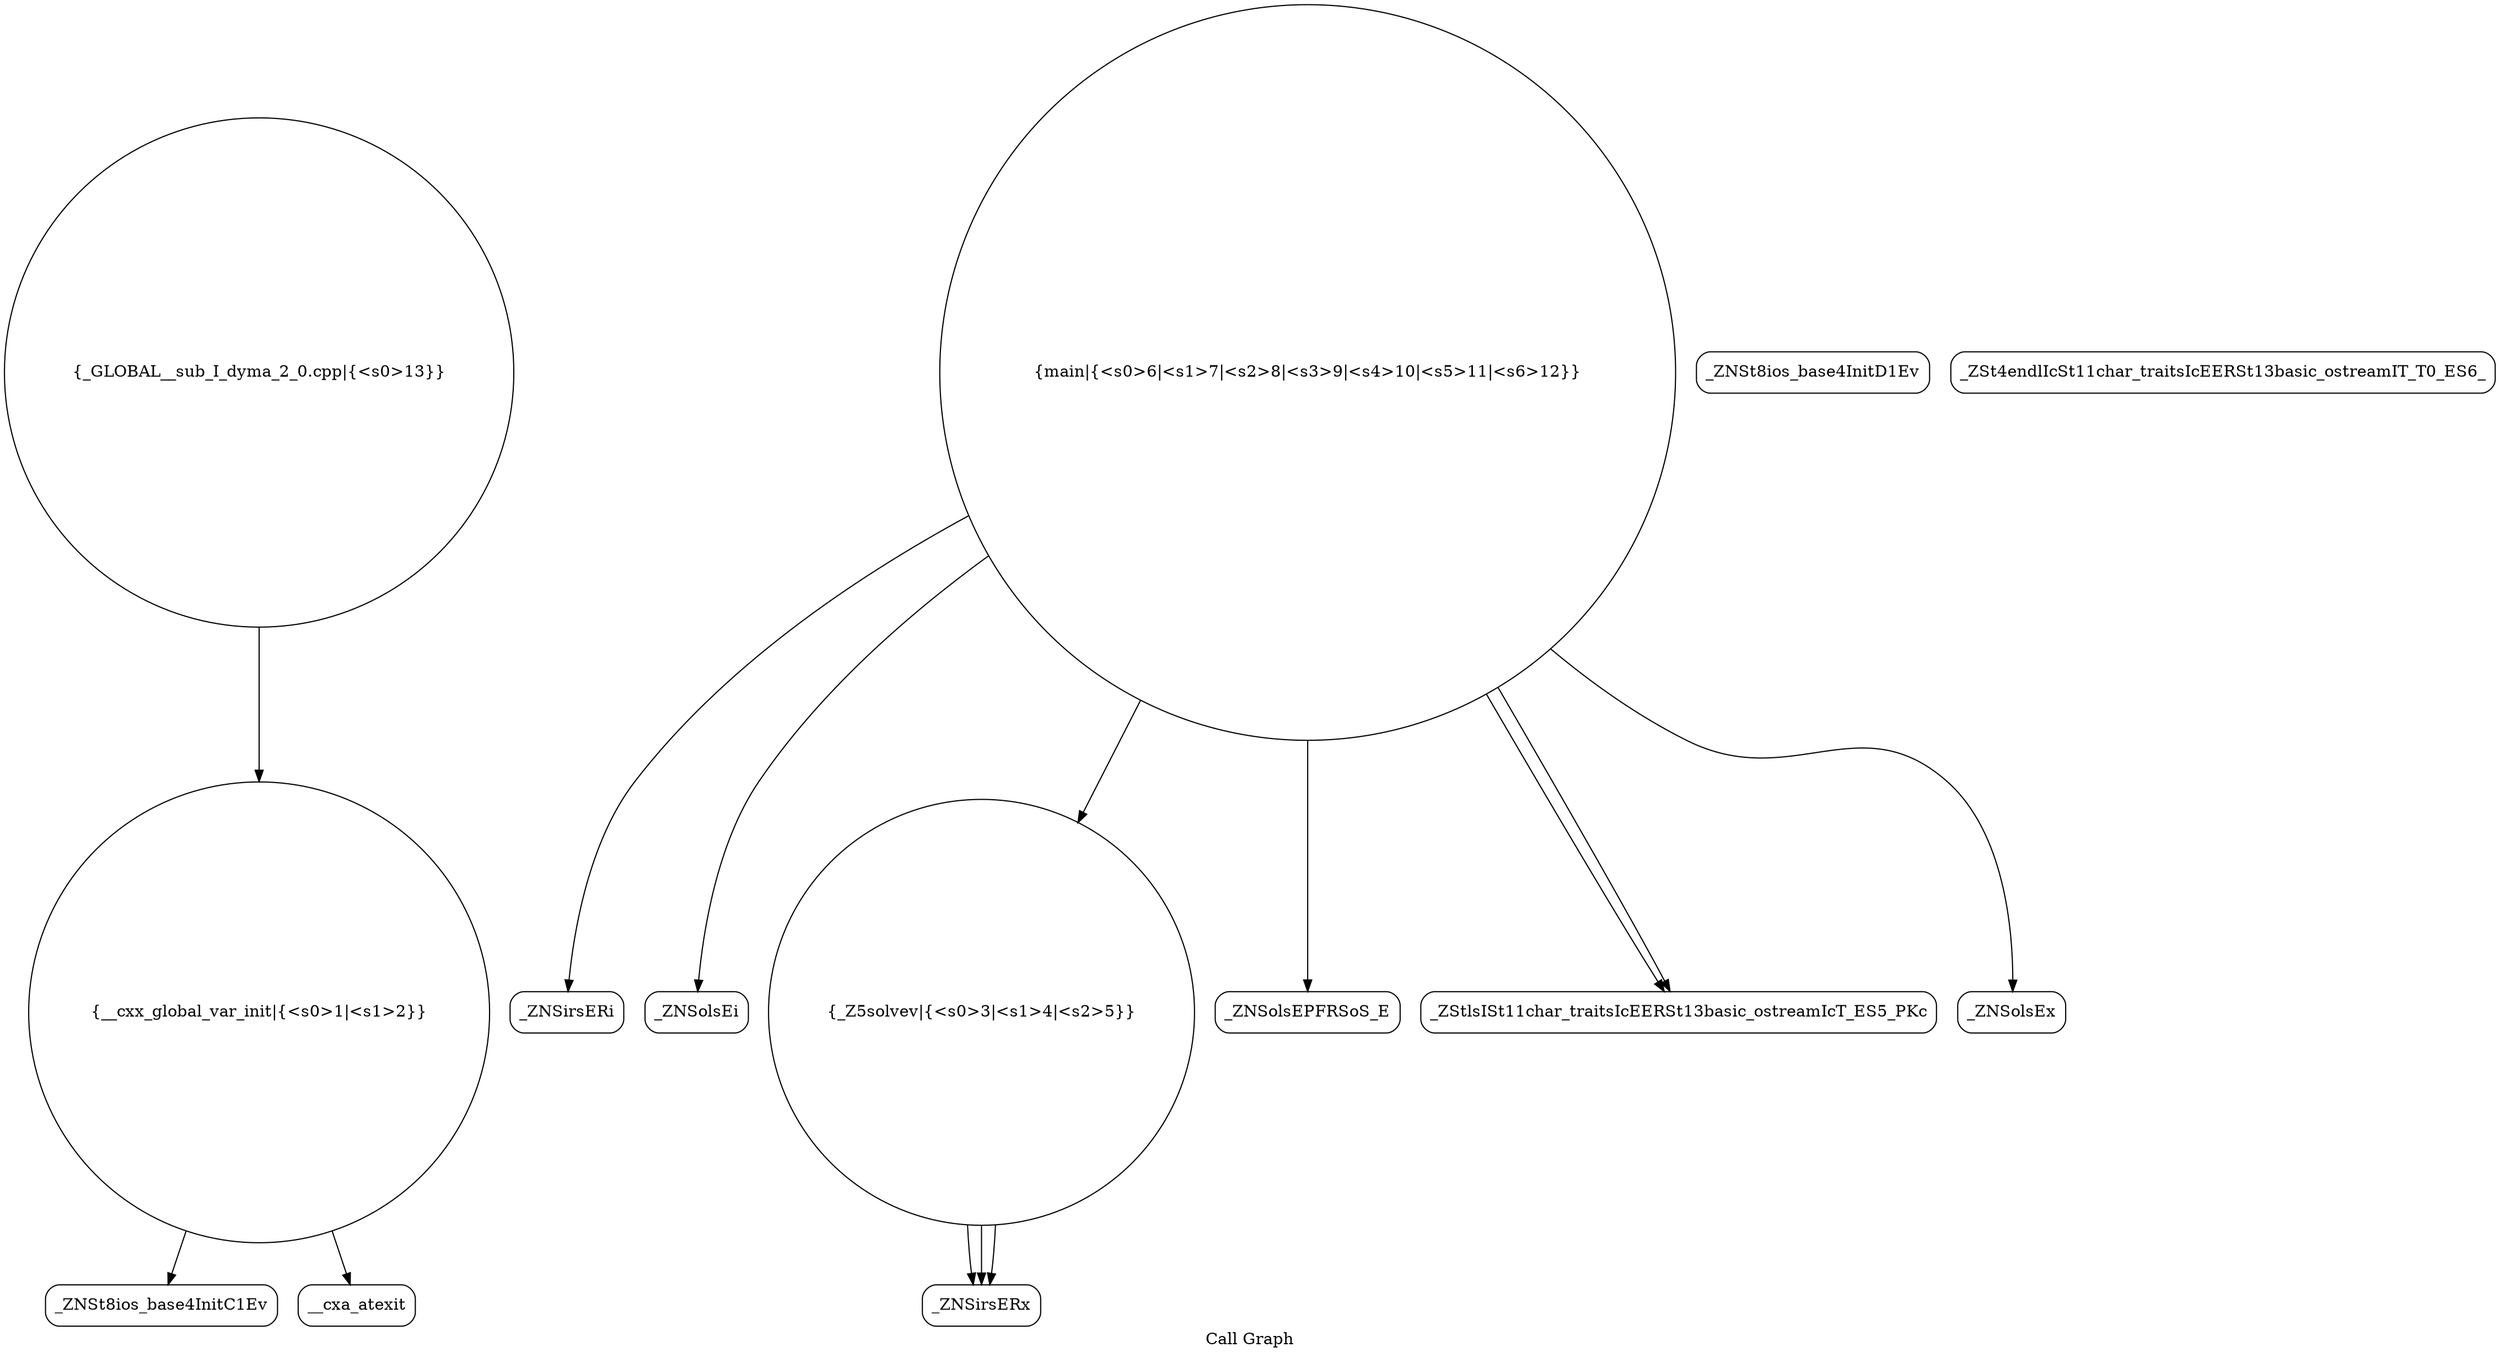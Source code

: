 digraph "Call Graph" {
	label="Call Graph";

	Node0x55a86ebfcef0 [shape=record,shape=circle,label="{__cxx_global_var_init|{<s0>1|<s1>2}}"];
	Node0x55a86ebfcef0:s0 -> Node0x55a86ebfd380[color=black];
	Node0x55a86ebfcef0:s1 -> Node0x55a86ebfd480[color=black];
	Node0x55a86ebfd680 [shape=record,shape=Mrecord,label="{_ZNSirsERi}"];
	Node0x55a86ebfd400 [shape=record,shape=Mrecord,label="{_ZNSt8ios_base4InitD1Ev}"];
	Node0x55a86ebfd780 [shape=record,shape=Mrecord,label="{_ZNSolsEi}"];
	Node0x55a86ebfd500 [shape=record,shape=circle,label="{_Z5solvev|{<s0>3|<s1>4|<s2>5}}"];
	Node0x55a86ebfd500:s0 -> Node0x55a86ebfd580[color=black];
	Node0x55a86ebfd500:s1 -> Node0x55a86ebfd580[color=black];
	Node0x55a86ebfd500:s2 -> Node0x55a86ebfd580[color=black];
	Node0x55a86ebfd880 [shape=record,shape=Mrecord,label="{_ZNSolsEPFRSoS_E}"];
	Node0x55a86ebfd600 [shape=record,shape=circle,label="{main|{<s0>6|<s1>7|<s2>8|<s3>9|<s4>10|<s5>11|<s6>12}}"];
	Node0x55a86ebfd600:s0 -> Node0x55a86ebfd680[color=black];
	Node0x55a86ebfd600:s1 -> Node0x55a86ebfd700[color=black];
	Node0x55a86ebfd600:s2 -> Node0x55a86ebfd780[color=black];
	Node0x55a86ebfd600:s3 -> Node0x55a86ebfd700[color=black];
	Node0x55a86ebfd600:s4 -> Node0x55a86ebfd500[color=black];
	Node0x55a86ebfd600:s5 -> Node0x55a86ebfd800[color=black];
	Node0x55a86ebfd600:s6 -> Node0x55a86ebfd880[color=black];
	Node0x55a86ebfd980 [shape=record,shape=circle,label="{_GLOBAL__sub_I_dyma_2_0.cpp|{<s0>13}}"];
	Node0x55a86ebfd980:s0 -> Node0x55a86ebfcef0[color=black];
	Node0x55a86ebfd380 [shape=record,shape=Mrecord,label="{_ZNSt8ios_base4InitC1Ev}"];
	Node0x55a86ebfd700 [shape=record,shape=Mrecord,label="{_ZStlsISt11char_traitsIcEERSt13basic_ostreamIcT_ES5_PKc}"];
	Node0x55a86ebfd480 [shape=record,shape=Mrecord,label="{__cxa_atexit}"];
	Node0x55a86ebfd800 [shape=record,shape=Mrecord,label="{_ZNSolsEx}"];
	Node0x55a86ebfd580 [shape=record,shape=Mrecord,label="{_ZNSirsERx}"];
	Node0x55a86ebfd900 [shape=record,shape=Mrecord,label="{_ZSt4endlIcSt11char_traitsIcEERSt13basic_ostreamIT_T0_ES6_}"];
}
